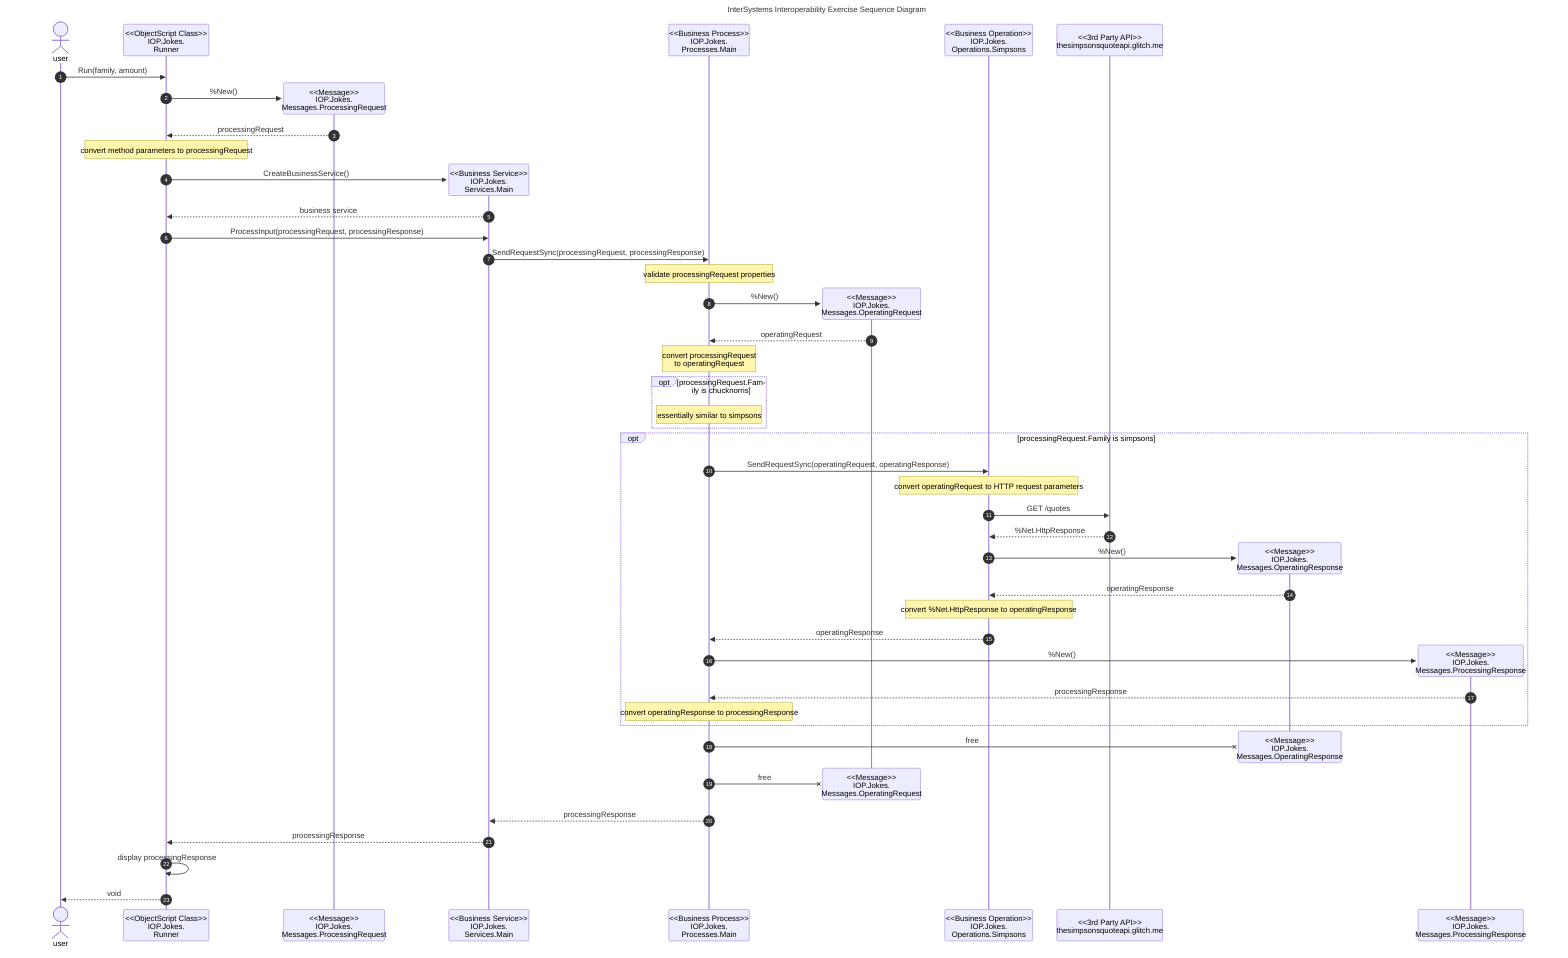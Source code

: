 ---
title: InterSystems Interoperability Exercise Sequence Diagram
---
sequenceDiagram
autonumber

actor user
participant runner as <<ObjectScript Class>><br/>IOP.Jokes.<br/>Runner

user ->> runner: Run(family, amount)

create participant processingrequest as <<Message>><br/>IOP.Jokes.<br/>Messages.ProcessingRequest
runner ->> processingrequest: %New()
processingrequest -->> runner: processingRequest

note over runner: convert method parameters to processingRequest

create participant service as <<Business Service>><br/>IOP.Jokes.<br/>Services.Main
runner ->> service: CreateBusinessService()
service -->> runner: business service
runner ->> service: ProcessInput(processingRequest, processingResponse)

participant process as <<Business Process>><br/>IOP.Jokes.<br/>Processes.Main
service ->> process: SendRequestSync(processingRequest, processingResponse)

%% -----------------------------------------------------------------------------

note over process: validate processingRequest properties
create participant operatingrequest as <<Message>><br/>IOP.Jokes.<br/>Messages.OperatingRequest
process ->> operatingrequest: %New()
operatingrequest -->> process: operatingRequest

note over process: convert processingRequest<br/>to operatingRequest

%% -----------------------------------------------------------------------------

opt processingRequest.Family is chucknorris
  note over process: essentially similar to simpsons
end

%% -----------------------------------------------------------------------------

participant simpsons as <<Business Operation>><br/>IOP.Jokes.<br/>Operations.Simpsons
participant simpsonsapi as <<3rd Party API>><br/>thesimpsonsquoteapi.glitch.me

opt processingRequest.Family is simpsons
  process ->> simpsons: SendRequestSync(operatingRequest, operatingResponse)
  note over simpsons: convert  operatingRequest to HTTP request parameters
  simpsons ->> simpsonsapi: GET /quotes
  simpsonsapi -->> simpsons: %Net.HttpResponse
  create participant operatingresponse as <<Message>><br/>IOP.Jokes.<br/>Messages.OperatingResponse
  simpsons ->> operatingresponse: %New()
  operatingresponse -->> simpsons: operatingResponse
  note over simpsons: convert %Net.HttpResponse to operatingResponse
  simpsons -->> process: operatingResponse
  create participant processingresponse as <<Message>><br/>IOP.Jokes.<br/>Messages.ProcessingResponse
  process ->> processingresponse: %New()
  processingresponse -->> process: processingResponse
  note over process: convert operatingResponse to processingResponse
end

%% -----------------------------------------------------------------------------

destroy operatingresponse
process -x operatingresponse: free
destroy operatingrequest
process -x operatingrequest: free

%% -----------------------------------------------------------------------------

process -->> service: processingResponse
service -->> runner: processingResponse
runner ->> runner: display processingResponse
runner -->> user: void